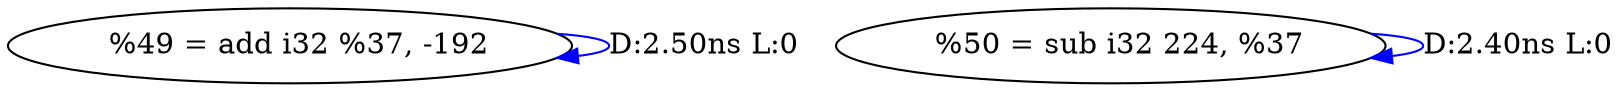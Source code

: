 digraph {
Node0x31040d0[label="  %49 = add i32 %37, -192"];
Node0x31040d0 -> Node0x31040d0[label="D:2.50ns L:0",color=blue];
Node0x31041b0[label="  %50 = sub i32 224, %37"];
Node0x31041b0 -> Node0x31041b0[label="D:2.40ns L:0",color=blue];
}
